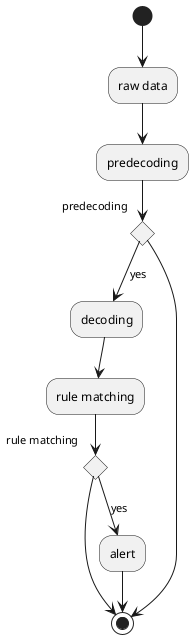 @startuml rule_engine_activity


(*) --> "raw data"
"raw data" --> "predecoding"

if "predecoding" then
--> [yes]"decoding"
else
--> (*)
endif

"decoding" --> "rule matching"

if "rule matching" then
-->[yes] "alert"
--> (*)
else
--> (*)
endif



@enduml